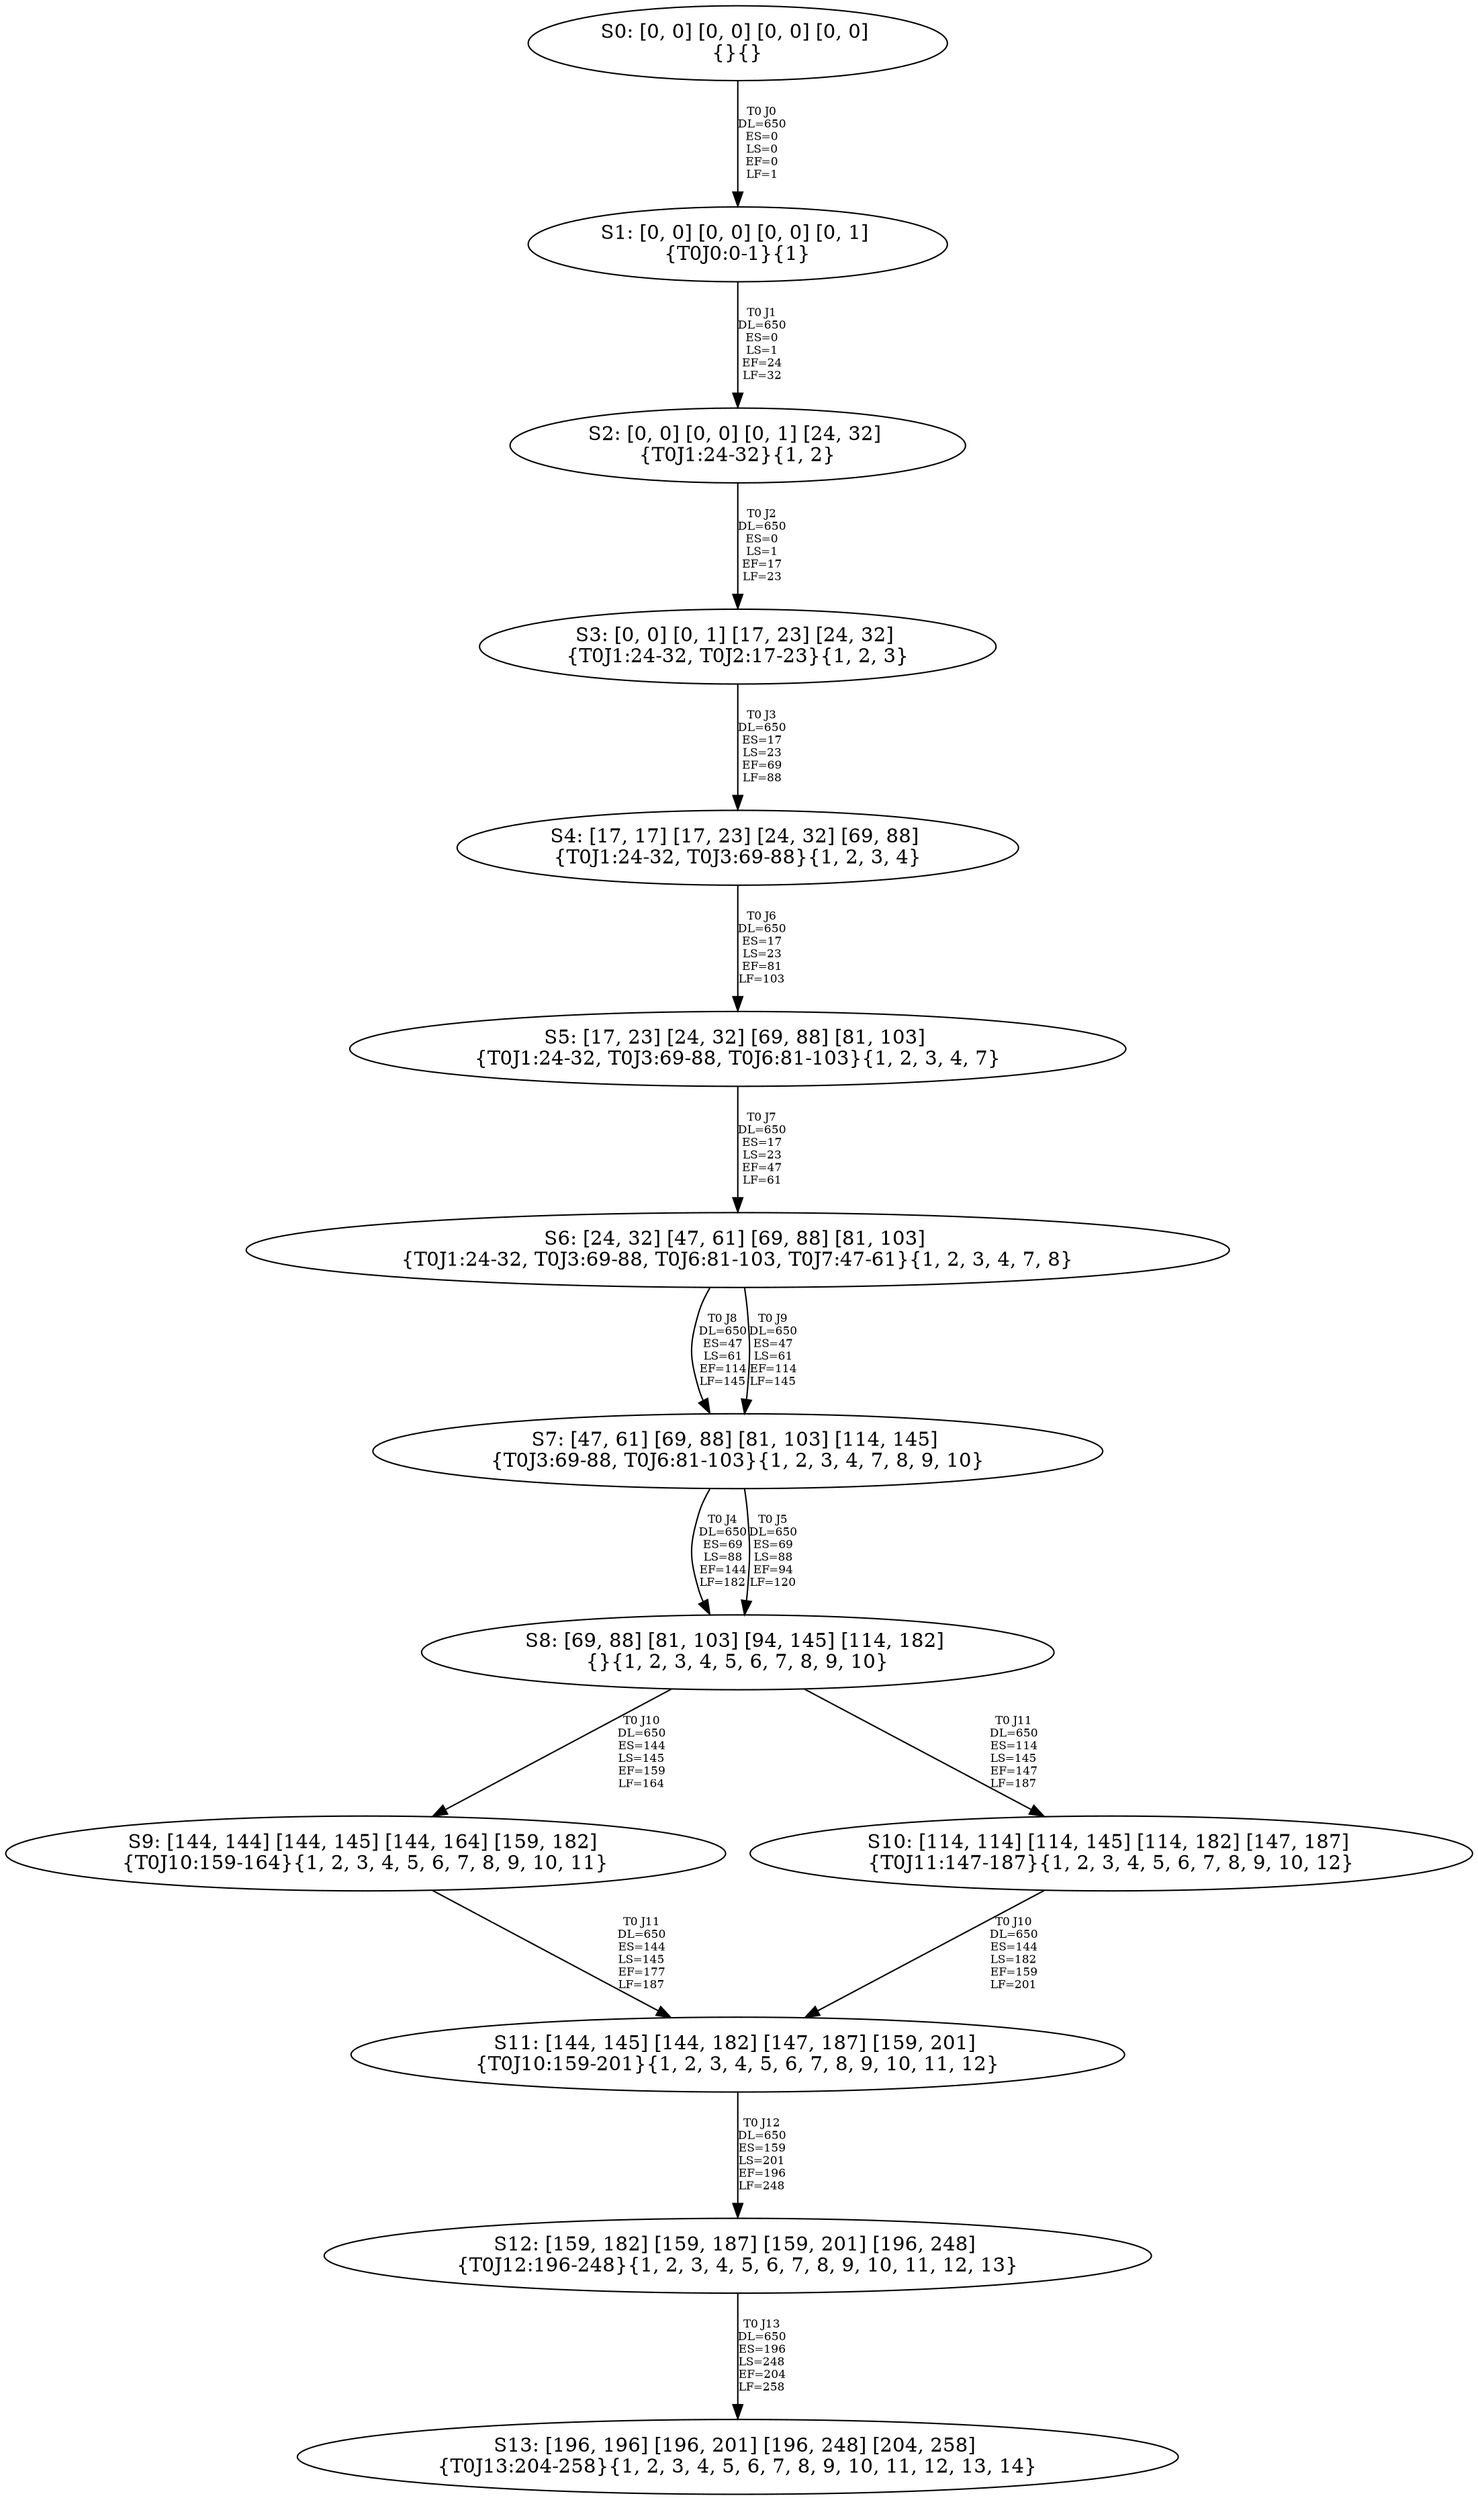 digraph {
	S0[label="S0: [0, 0] [0, 0] [0, 0] [0, 0] \n{}{}"];
	S1[label="S1: [0, 0] [0, 0] [0, 0] [0, 1] \n{T0J0:0-1}{1}"];
	S2[label="S2: [0, 0] [0, 0] [0, 1] [24, 32] \n{T0J1:24-32}{1, 2}"];
	S3[label="S3: [0, 0] [0, 1] [17, 23] [24, 32] \n{T0J1:24-32, T0J2:17-23}{1, 2, 3}"];
	S4[label="S4: [17, 17] [17, 23] [24, 32] [69, 88] \n{T0J1:24-32, T0J3:69-88}{1, 2, 3, 4}"];
	S5[label="S5: [17, 23] [24, 32] [69, 88] [81, 103] \n{T0J1:24-32, T0J3:69-88, T0J6:81-103}{1, 2, 3, 4, 7}"];
	S6[label="S6: [24, 32] [47, 61] [69, 88] [81, 103] \n{T0J1:24-32, T0J3:69-88, T0J6:81-103, T0J7:47-61}{1, 2, 3, 4, 7, 8}"];
	S7[label="S7: [47, 61] [69, 88] [81, 103] [114, 145] \n{T0J3:69-88, T0J6:81-103}{1, 2, 3, 4, 7, 8, 9, 10}"];
	S8[label="S8: [69, 88] [81, 103] [94, 145] [114, 182] \n{}{1, 2, 3, 4, 5, 6, 7, 8, 9, 10}"];
	S9[label="S9: [144, 144] [144, 145] [144, 164] [159, 182] \n{T0J10:159-164}{1, 2, 3, 4, 5, 6, 7, 8, 9, 10, 11}"];
	S10[label="S10: [114, 114] [114, 145] [114, 182] [147, 187] \n{T0J11:147-187}{1, 2, 3, 4, 5, 6, 7, 8, 9, 10, 12}"];
	S11[label="S11: [144, 145] [144, 182] [147, 187] [159, 201] \n{T0J10:159-201}{1, 2, 3, 4, 5, 6, 7, 8, 9, 10, 11, 12}"];
	S12[label="S12: [159, 182] [159, 187] [159, 201] [196, 248] \n{T0J12:196-248}{1, 2, 3, 4, 5, 6, 7, 8, 9, 10, 11, 12, 13}"];
	S13[label="S13: [196, 196] [196, 201] [196, 248] [204, 258] \n{T0J13:204-258}{1, 2, 3, 4, 5, 6, 7, 8, 9, 10, 11, 12, 13, 14}"];
	S0 -> S1[label="T0 J0\nDL=650\nES=0\nLS=0\nEF=0\nLF=1",fontsize=8];
	S1 -> S2[label="T0 J1\nDL=650\nES=0\nLS=1\nEF=24\nLF=32",fontsize=8];
	S2 -> S3[label="T0 J2\nDL=650\nES=0\nLS=1\nEF=17\nLF=23",fontsize=8];
	S3 -> S4[label="T0 J3\nDL=650\nES=17\nLS=23\nEF=69\nLF=88",fontsize=8];
	S4 -> S5[label="T0 J6\nDL=650\nES=17\nLS=23\nEF=81\nLF=103",fontsize=8];
	S5 -> S6[label="T0 J7\nDL=650\nES=17\nLS=23\nEF=47\nLF=61",fontsize=8];
	S6 -> S7[label="T0 J8\nDL=650\nES=47\nLS=61\nEF=114\nLF=145",fontsize=8];
	S6 -> S7[label="T0 J9\nDL=650\nES=47\nLS=61\nEF=114\nLF=145",fontsize=8];
	S7 -> S8[label="T0 J4\nDL=650\nES=69\nLS=88\nEF=144\nLF=182",fontsize=8];
	S7 -> S8[label="T0 J5\nDL=650\nES=69\nLS=88\nEF=94\nLF=120",fontsize=8];
	S8 -> S9[label="T0 J10\nDL=650\nES=144\nLS=145\nEF=159\nLF=164",fontsize=8];
	S8 -> S10[label="T0 J11\nDL=650\nES=114\nLS=145\nEF=147\nLF=187",fontsize=8];
	S9 -> S11[label="T0 J11\nDL=650\nES=144\nLS=145\nEF=177\nLF=187",fontsize=8];
	S10 -> S11[label="T0 J10\nDL=650\nES=144\nLS=182\nEF=159\nLF=201",fontsize=8];
	S11 -> S12[label="T0 J12\nDL=650\nES=159\nLS=201\nEF=196\nLF=248",fontsize=8];
	S12 -> S13[label="T0 J13\nDL=650\nES=196\nLS=248\nEF=204\nLF=258",fontsize=8];
}
